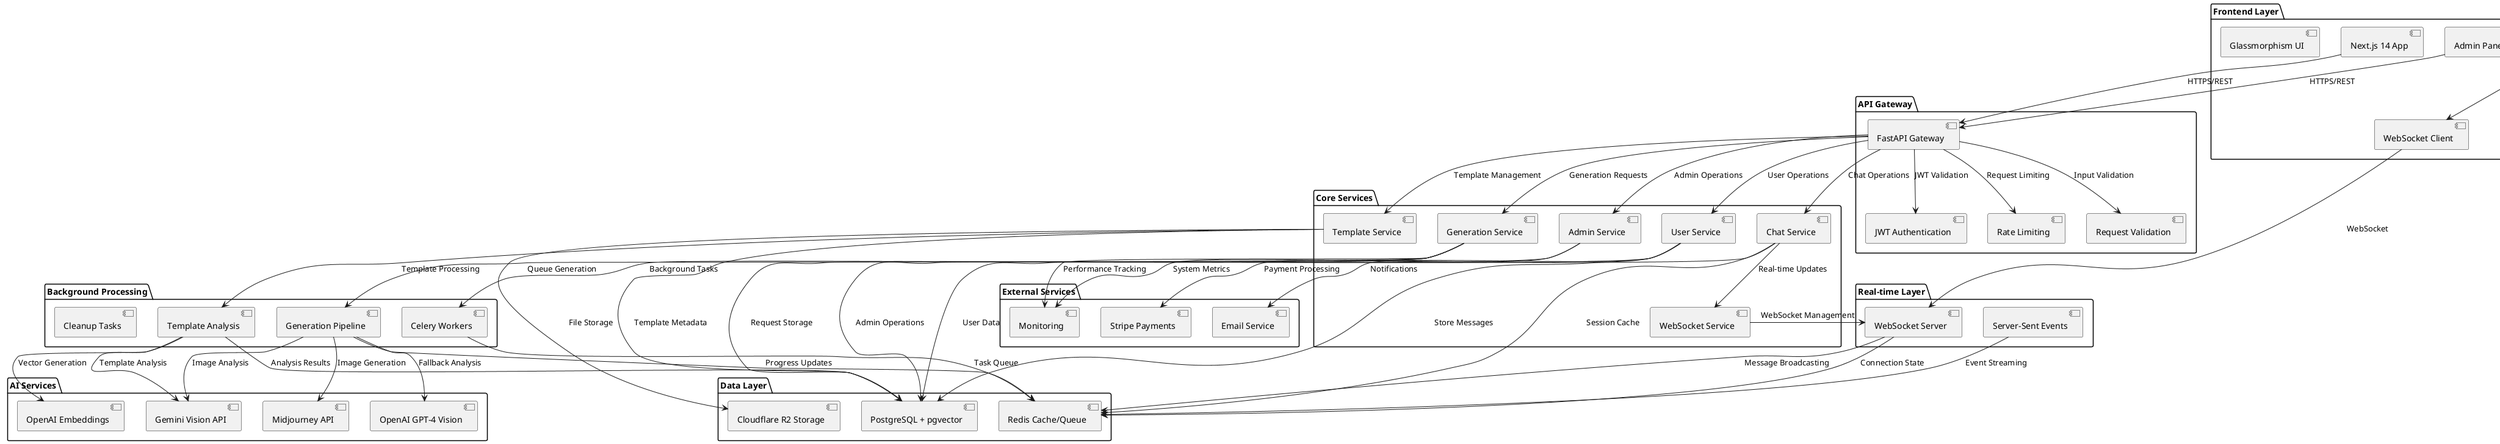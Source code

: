 @startuml Routix System Architecture
!define RECTANGLE class

package "Frontend Layer" {
    [Next.js 14 App] as NextJS
    [Chat Interface] as Chat
    [Admin Panel] as Admin
    [WebSocket Client] as WSClient
    [Glassmorphism UI] as UI
}

package "API Gateway" {
    [FastAPI Gateway] as Gateway
    [JWT Authentication] as Auth
    [Rate Limiting] as RateLimit
    [Request Validation] as Validation
}

package "Core Services" {
    [Chat Service] as ChatSvc
    [Generation Service] as GenSvc
    [Template Service] as TemplateSvc
    [User Service] as UserSvc
    [Admin Service] as AdminSvc
    [WebSocket Service] as WSSvc
}

package "AI Services" {
    [Gemini Vision API] as Gemini
    [OpenAI GPT-4 Vision] as OpenAI
    [Midjourney API] as Midjourney
    [OpenAI Embeddings] as Embeddings
}

package "Background Processing" {
    [Celery Workers] as Celery
    [Template Analysis] as Analysis
    [Generation Pipeline] as Pipeline
    [Cleanup Tasks] as Cleanup
}

package "Data Layer" {
    [PostgreSQL + pgvector] as DB
    [Redis Cache/Queue] as Redis
    [Cloudflare R2 Storage] as Storage
}

package "Real-time Layer" {
    [WebSocket Server] as WSServer
    [Server-Sent Events] as SSE
}

package "External Services" {
    [Stripe Payments] as Stripe
    [Email Service] as Email
    [Monitoring] as Monitor
}

' Frontend connections
NextJS --> Gateway : HTTPS/REST
Chat --> WSClient : WebSocket
Admin --> Gateway : HTTPS/REST
WSClient --> WSServer : WebSocket

' API Gateway connections
Gateway --> Auth : JWT Validation
Gateway --> RateLimit : Request Limiting
Gateway --> Validation : Input Validation
Gateway --> ChatSvc : Chat Operations
Gateway --> GenSvc : Generation Requests
Gateway --> TemplateSvc : Template Management
Gateway --> UserSvc : User Operations
Gateway --> AdminSvc : Admin Operations

' Service connections
ChatSvc --> DB : Store Messages
ChatSvc --> WSSvc : Real-time Updates
GenSvc --> Pipeline : Queue Generation
GenSvc --> Celery : Background Tasks
TemplateSvc --> Analysis : Template Processing
TemplateSvc --> Storage : File Storage
UserSvc --> DB : User Data
UserSvc --> Stripe : Payment Processing
AdminSvc --> DB : Admin Operations

' AI Service connections
Pipeline --> Gemini : Image Analysis
Pipeline --> OpenAI : Fallback Analysis
Pipeline --> Midjourney : Image Generation
Analysis --> Gemini : Template Analysis
Analysis --> Embeddings : Vector Generation

' Background processing
Celery --> Redis : Task Queue
Pipeline --> Redis : Progress Updates
WSServer --> Redis : Message Broadcasting

' Data persistence
ChatSvc --> Redis : Session Cache
GenSvc --> DB : Request Storage
TemplateSvc --> DB : Template Metadata
Analysis --> DB : Analysis Results

' Real-time communication
WSSvc --> WSServer : WebSocket Management
WSServer --> Redis : Connection State
SSE --> Redis : Event Streaming

' External integrations
UserSvc --> Email : Notifications
AdminSvc --> Monitor : System Metrics
GenSvc --> Monitor : Performance Tracking

@enduml